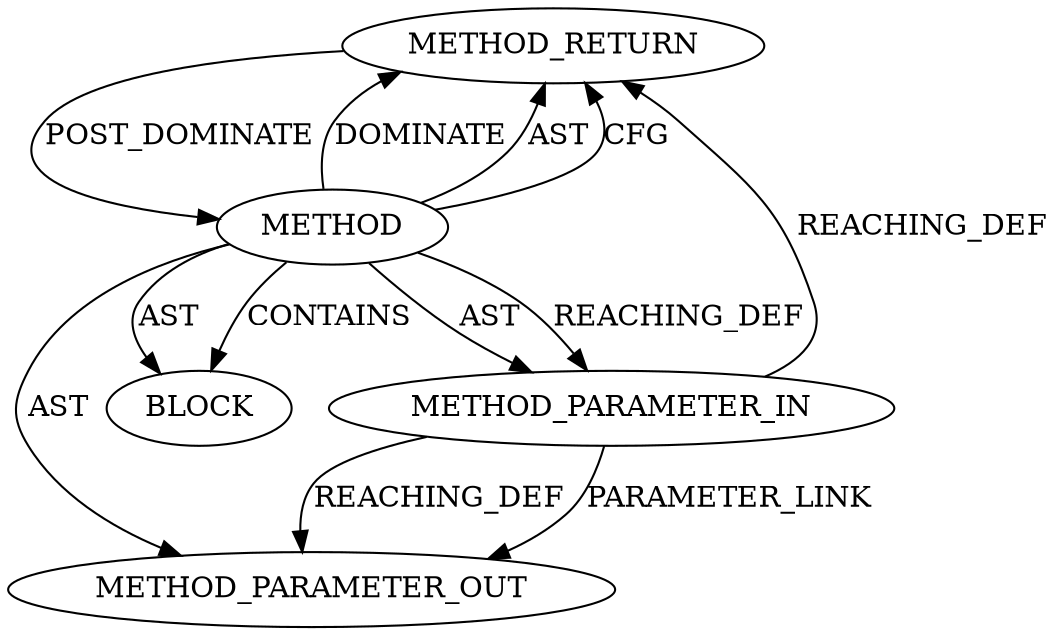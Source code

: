 digraph {
  65 [label=METHOD_RETURN ORDER=2 CODE="RET" TYPE_FULL_NAME="ANY" EVALUATION_STRATEGY="BY_VALUE"]
  72 [label=METHOD_PARAMETER_OUT ORDER=1 CODE="p1" IS_VARIADIC=false TYPE_FULL_NAME="ANY" EVALUATION_STRATEGY="BY_VALUE" INDEX=1 NAME="p1"]
  64 [label=BLOCK ORDER=1 ARGUMENT_INDEX=1 CODE="<empty>" TYPE_FULL_NAME="ANY"]
  62 [label=METHOD AST_PARENT_TYPE="NAMESPACE_BLOCK" AST_PARENT_FULL_NAME="<global>" ORDER=0 CODE="<empty>" FULL_NAME="sink" IS_EXTERNAL=true FILENAME="<empty>" SIGNATURE="" NAME="sink"]
  63 [label=METHOD_PARAMETER_IN ORDER=1 CODE="p1" IS_VARIADIC=false TYPE_FULL_NAME="ANY" EVALUATION_STRATEGY="BY_VALUE" INDEX=1 NAME="p1"]
  62 -> 64 [label=AST ]
  63 -> 72 [label=REACHING_DEF VARIABLE="p1"]
  62 -> 63 [label=AST ]
  62 -> 64 [label=CONTAINS ]
  63 -> 65 [label=REACHING_DEF VARIABLE="p1"]
  62 -> 65 [label=DOMINATE ]
  62 -> 72 [label=AST ]
  65 -> 62 [label=POST_DOMINATE ]
  62 -> 65 [label=AST ]
  63 -> 72 [label=PARAMETER_LINK ]
  62 -> 65 [label=CFG ]
  62 -> 63 [label=REACHING_DEF VARIABLE=""]
}
